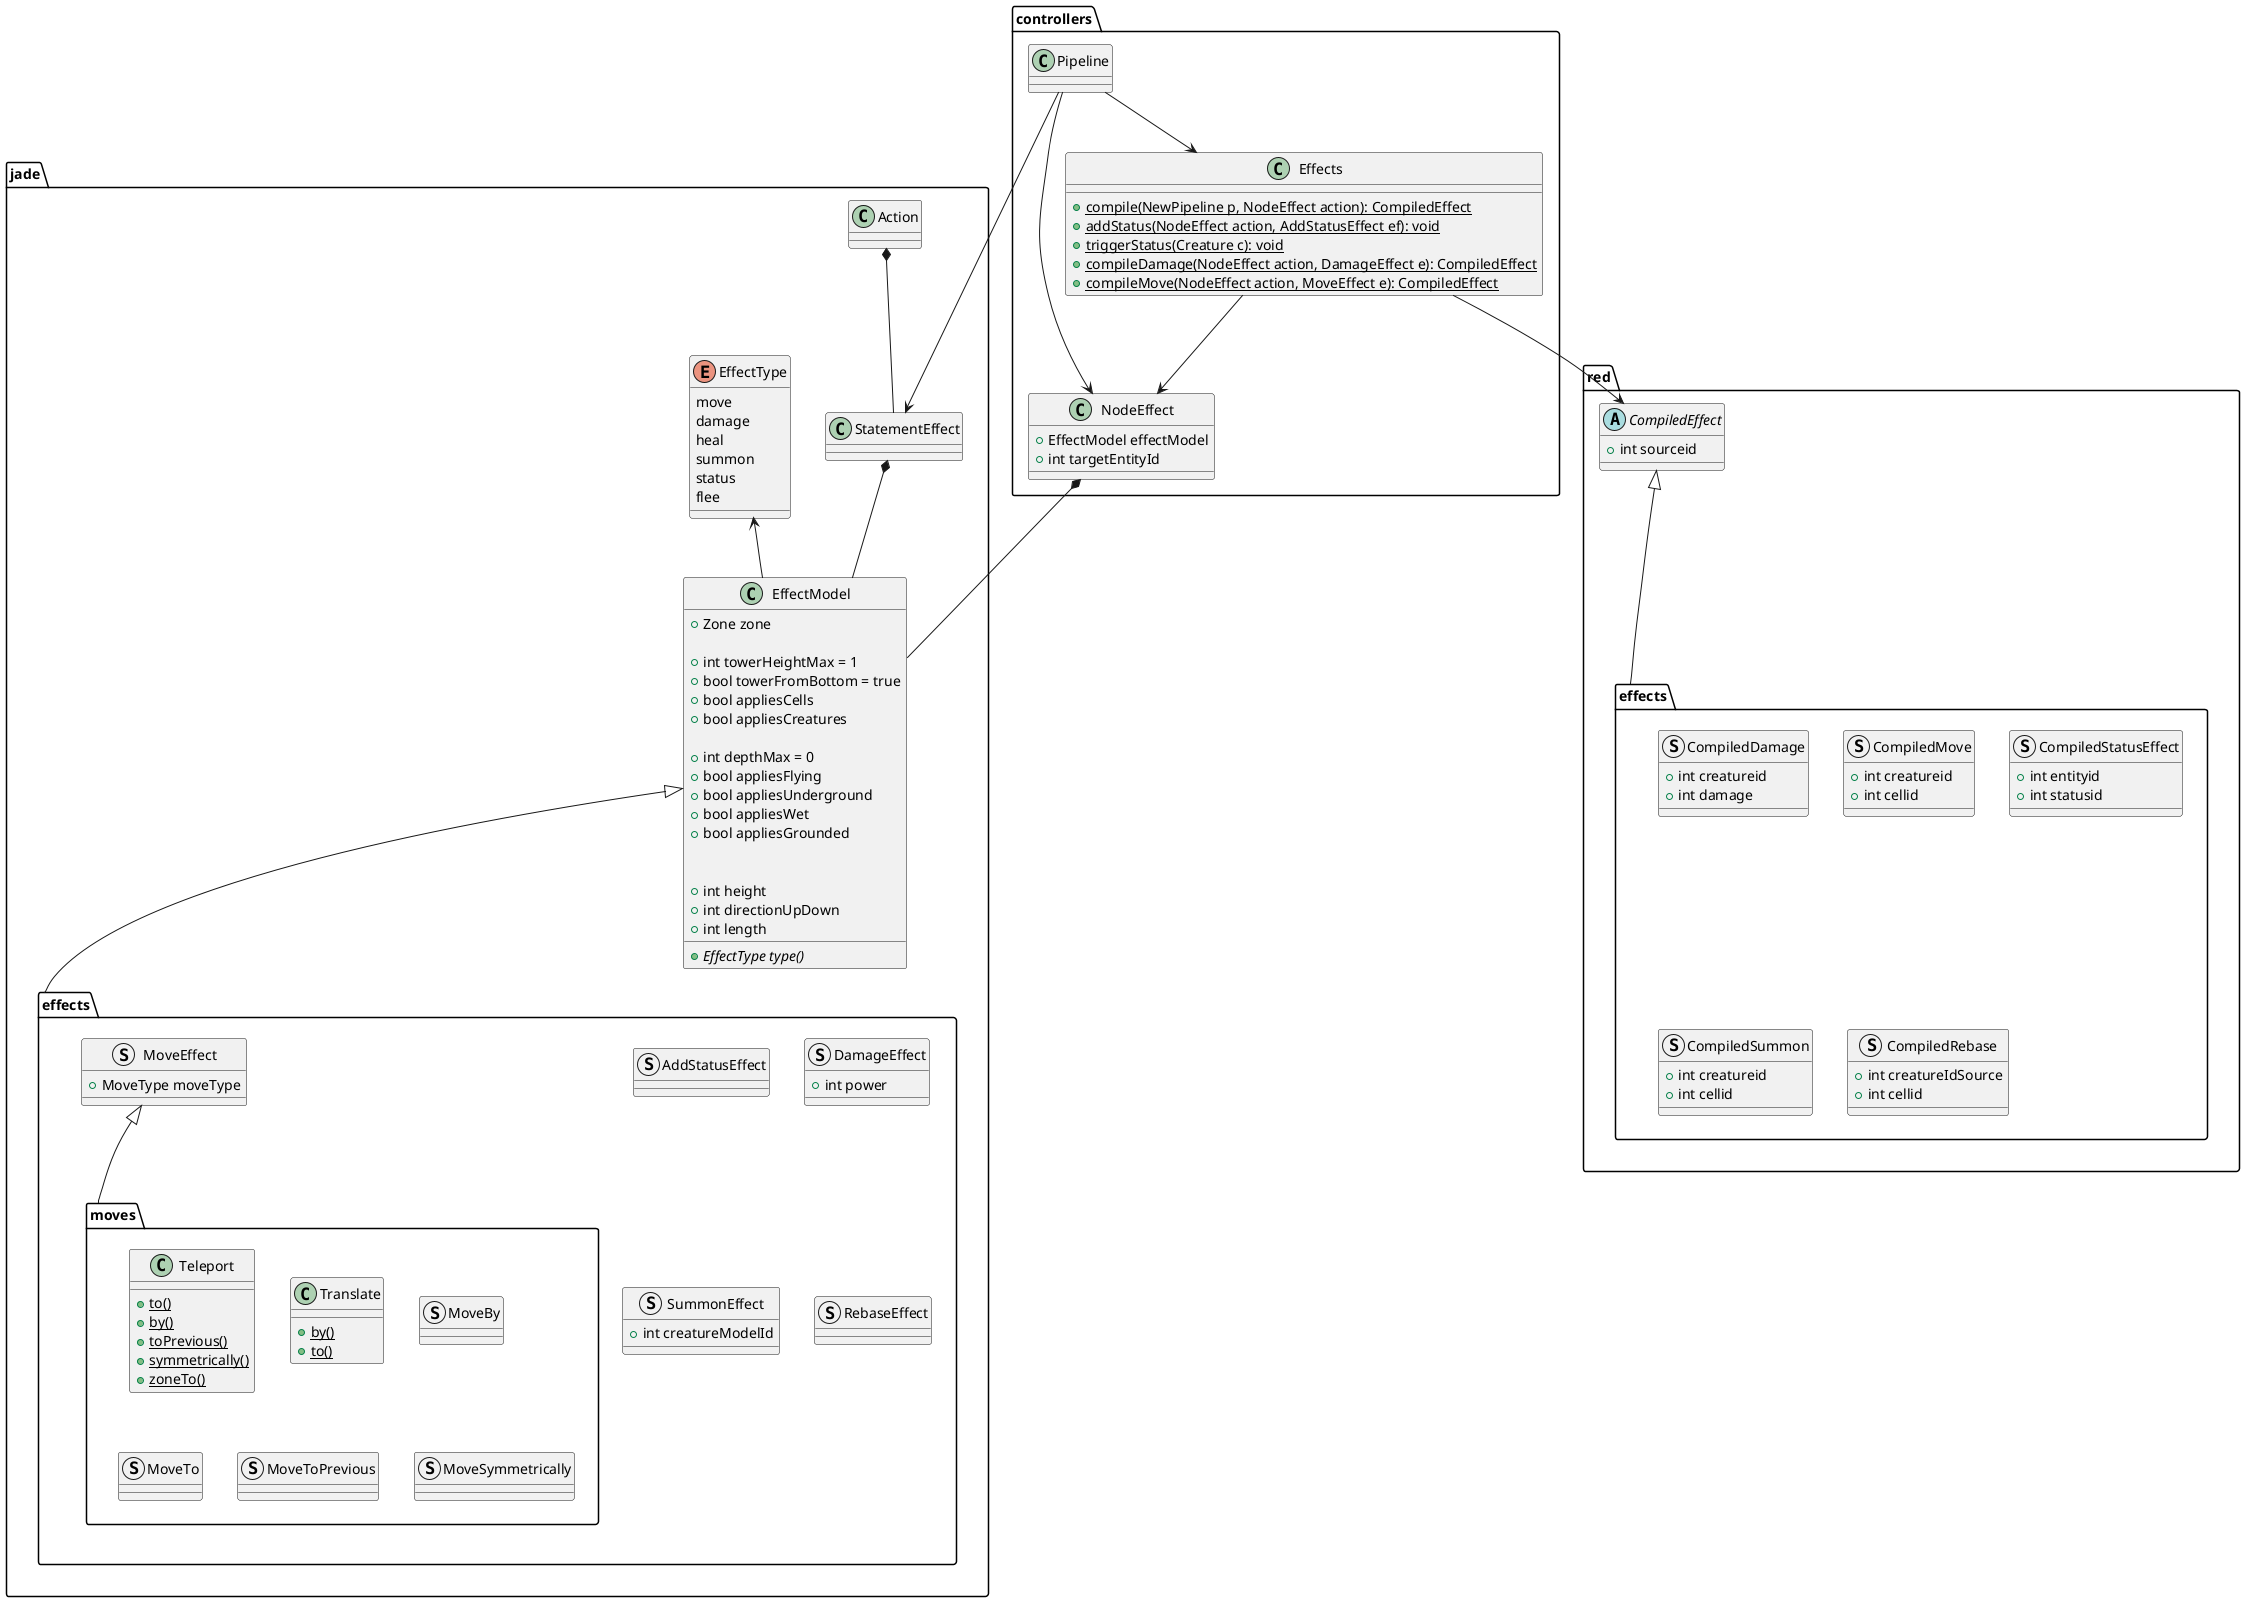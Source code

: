 @startuml red

skinparam groupInheritance 3

package controllers {
	class Pipeline {

	}
	Pipeline --> NodeEffect
	class NodeEffect {
		+EffectModel effectModel
		+int targetEntityId
	}

	class Effects {
		{static} +compile(NewPipeline p, NodeEffect action): CompiledEffect
		{static} +addStatus(NodeEffect action, AddStatusEffect ef): void
		{static} +triggerStatus(Creature c): void
		{static} +compileDamage(NodeEffect action, DamageEffect e): CompiledEffect
		{static} +compileMove(NodeEffect action, MoveEffect e): CompiledEffect

	}
	Effects --> NodeEffect
	' NodeEffect <-- Effects
	Pipeline --> Effects
}

package jade {
	class Action {

	}
	Action *-- StatementEffect
	class StatementEffect {

	}
	Pipeline --> StatementEffect

	enum EffectType {
		move
		damage
		heal
		summon
		status
		flee
	}

	class EffectModel {
		+Zone zone

		+int towerHeightMax = 1
		+bool towerFromBottom = true
		+bool appliesCells
		+bool appliesCreatures

		+int depthMax = 0
		+bool appliesFlying
		+bool appliesUnderground
		+bool appliesWet
		+bool appliesGrounded


		+int height
		+int directionUpDown
		+int length

		{abstract} +EffectType type()
	}
	NodeEffect *-- EffectModel

	StatementEffect *-- EffectModel
	EffectModel <|-- jade.effects
	' EffectModel --> EffectType
	EffectType <-- EffectModel
}

package jade.effects {
	struct AddStatusEffect {

	}
	struct DamageEffect {
		+int power
	}

	struct SummonEffect {
		+int creatureModelId
	}
	struct RebaseEffect {

	}
	struct MoveEffect {
		+MoveType moveType
	}
}

package jade.effects.moves {
	class Teleport {
		{static} +to()
		{static} +by()
		{static} +toPrevious()
		{static} +symmetrically()
		{static} +zoneTo()
	}
	class Translate {
		{static} +by()
		{static} +to()
	}
	struct MoveBy {}
	struct MoveTo {}
	struct MoveToPrevious {}
	struct MoveSymmetrically {}
}
MoveEffect <|-- jade.effects.moves

package red {
	abstract CompiledEffect {
		+int sourceid
	}
	Effects --> CompiledEffect
}

package red.effects {
	struct CompiledDamage {
		+int creatureid
		+int damage
	}
	struct CompiledMove {
		+int creatureid
		+int cellid
	}
	struct CompiledStatusEffect {
		+int entityid
		+int statusid
	}
	struct CompiledSummon {
		+int creatureid
		+int cellid
	}
	struct CompiledRebase {
		+int creatureIdSource
		+int cellid
	}
}
CompiledEffect <|-- red.effects

@enduml
